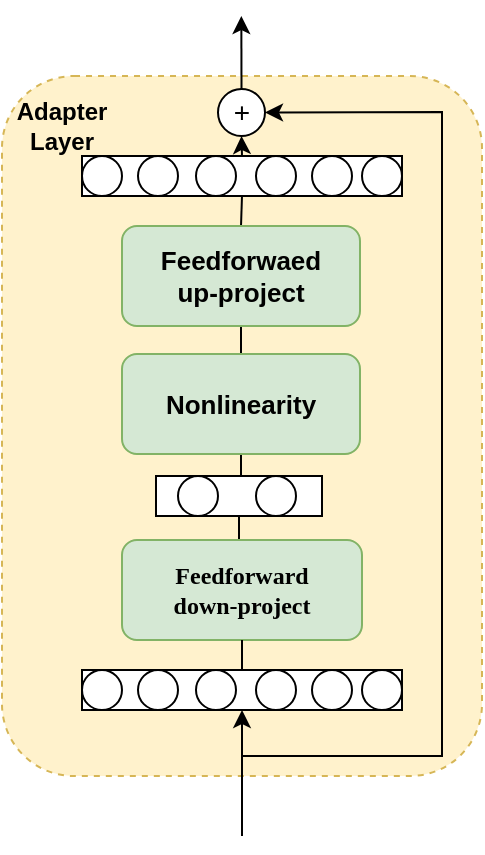 <mxfile version="22.1.16" type="device">
  <diagram name="第 1 页" id="fUoMI_J6vjIv7TloS-qs">
    <mxGraphModel dx="925" dy="518" grid="1" gridSize="10" guides="1" tooltips="1" connect="1" arrows="1" fold="1" page="1" pageScale="1" pageWidth="3300" pageHeight="4681" math="0" shadow="0">
      <root>
        <mxCell id="0" />
        <mxCell id="1" parent="0" />
        <mxCell id="p-jfukO-ZT95A-_HgiDq-1" value="" style="rounded=1;whiteSpace=wrap;html=1;dashed=1;fillColor=#fff2cc;strokeColor=#d6b656;" parent="1" vertex="1">
          <mxGeometry x="110" y="100" width="240" height="350" as="geometry" />
        </mxCell>
        <mxCell id="p-jfukO-ZT95A-_HgiDq-34" style="edgeStyle=orthogonalEdgeStyle;rounded=0;orthogonalLoop=1;jettySize=auto;html=1;exitX=0.5;exitY=0;exitDx=0;exitDy=0;entryX=0.5;entryY=1;entryDx=0;entryDy=0;endArrow=none;endFill=0;" parent="1" source="p-jfukO-ZT95A-_HgiDq-12" target="p-jfukO-ZT95A-_HgiDq-15" edge="1">
          <mxGeometry relative="1" as="geometry" />
        </mxCell>
        <mxCell id="p-jfukO-ZT95A-_HgiDq-12" value="&lt;b&gt;&lt;font face=&quot;Tahoma&quot;&gt;Feedforward&lt;br&gt;down-project&lt;/font&gt;&lt;/b&gt;" style="rounded=1;whiteSpace=wrap;html=1;fillColor=#d5e8d4;strokeColor=#82b366;" parent="1" vertex="1">
          <mxGeometry x="170" y="332" width="120" height="50" as="geometry" />
        </mxCell>
        <mxCell id="p-jfukO-ZT95A-_HgiDq-38" style="edgeStyle=orthogonalEdgeStyle;rounded=0;orthogonalLoop=1;jettySize=auto;html=1;exitX=0.5;exitY=0;exitDx=0;exitDy=0;entryX=0.5;entryY=1;entryDx=0;entryDy=0;endArrow=none;endFill=0;" parent="1" source="p-jfukO-ZT95A-_HgiDq-15" target="p-jfukO-ZT95A-_HgiDq-18" edge="1">
          <mxGeometry relative="1" as="geometry" />
        </mxCell>
        <mxCell id="p-jfukO-ZT95A-_HgiDq-15" value="" style="rounded=0;whiteSpace=wrap;html=1;" parent="1" vertex="1">
          <mxGeometry x="187" y="300" width="83" height="20" as="geometry" />
        </mxCell>
        <mxCell id="p-jfukO-ZT95A-_HgiDq-16" value="" style="ellipse;whiteSpace=wrap;html=1;aspect=fixed;" parent="1" vertex="1">
          <mxGeometry x="198" y="300" width="20" height="20" as="geometry" />
        </mxCell>
        <mxCell id="p-jfukO-ZT95A-_HgiDq-17" value="" style="ellipse;whiteSpace=wrap;html=1;aspect=fixed;" parent="1" vertex="1">
          <mxGeometry x="237" y="300" width="20" height="20" as="geometry" />
        </mxCell>
        <mxCell id="p-jfukO-ZT95A-_HgiDq-37" style="edgeStyle=orthogonalEdgeStyle;rounded=0;orthogonalLoop=1;jettySize=auto;html=1;exitX=0.5;exitY=0;exitDx=0;exitDy=0;entryX=0.5;entryY=1;entryDx=0;entryDy=0;endArrow=none;endFill=0;" parent="1" source="p-jfukO-ZT95A-_HgiDq-18" target="p-jfukO-ZT95A-_HgiDq-19" edge="1">
          <mxGeometry relative="1" as="geometry" />
        </mxCell>
        <mxCell id="p-jfukO-ZT95A-_HgiDq-18" value="&lt;b&gt;&lt;font style=&quot;font-size: 13px;&quot;&gt;Nonlinearity&lt;/font&gt;&lt;/b&gt;" style="rounded=1;whiteSpace=wrap;html=1;fillColor=#d5e8d4;strokeColor=#82b366;" parent="1" vertex="1">
          <mxGeometry x="170" y="239" width="119" height="50" as="geometry" />
        </mxCell>
        <mxCell id="p-jfukO-ZT95A-_HgiDq-39" style="edgeStyle=orthogonalEdgeStyle;rounded=0;orthogonalLoop=1;jettySize=auto;html=1;exitX=0.5;exitY=0;exitDx=0;exitDy=0;entryX=0.5;entryY=1;entryDx=0;entryDy=0;endArrow=none;endFill=0;" parent="1" source="p-jfukO-ZT95A-_HgiDq-19" target="p-jfukO-ZT95A-_HgiDq-20" edge="1">
          <mxGeometry relative="1" as="geometry" />
        </mxCell>
        <mxCell id="p-jfukO-ZT95A-_HgiDq-19" value="&lt;b&gt;&lt;font style=&quot;font-size: 13px;&quot;&gt;Feedforwaed&lt;br&gt;up-project&lt;br&gt;&lt;/font&gt;&lt;/b&gt;" style="rounded=1;whiteSpace=wrap;html=1;fillColor=#d5e8d4;strokeColor=#82b366;" parent="1" vertex="1">
          <mxGeometry x="170" y="175" width="119" height="50" as="geometry" />
        </mxCell>
        <mxCell id="p-jfukO-ZT95A-_HgiDq-27" value="" style="group" parent="1" vertex="1" connectable="0">
          <mxGeometry x="150" y="140" width="160" height="20" as="geometry" />
        </mxCell>
        <mxCell id="p-jfukO-ZT95A-_HgiDq-20" value="" style="rounded=0;whiteSpace=wrap;html=1;" parent="p-jfukO-ZT95A-_HgiDq-27" vertex="1">
          <mxGeometry width="160" height="20" as="geometry" />
        </mxCell>
        <mxCell id="p-jfukO-ZT95A-_HgiDq-21" value="" style="ellipse;whiteSpace=wrap;html=1;aspect=fixed;" parent="p-jfukO-ZT95A-_HgiDq-27" vertex="1">
          <mxGeometry width="20" height="20" as="geometry" />
        </mxCell>
        <mxCell id="p-jfukO-ZT95A-_HgiDq-22" value="" style="ellipse;whiteSpace=wrap;html=1;aspect=fixed;" parent="p-jfukO-ZT95A-_HgiDq-27" vertex="1">
          <mxGeometry x="28" width="20" height="20" as="geometry" />
        </mxCell>
        <mxCell id="p-jfukO-ZT95A-_HgiDq-23" value="" style="ellipse;whiteSpace=wrap;html=1;aspect=fixed;" parent="p-jfukO-ZT95A-_HgiDq-27" vertex="1">
          <mxGeometry x="57" width="20" height="20" as="geometry" />
        </mxCell>
        <mxCell id="p-jfukO-ZT95A-_HgiDq-24" value="" style="ellipse;whiteSpace=wrap;html=1;aspect=fixed;" parent="p-jfukO-ZT95A-_HgiDq-27" vertex="1">
          <mxGeometry x="87" width="20" height="20" as="geometry" />
        </mxCell>
        <mxCell id="p-jfukO-ZT95A-_HgiDq-25" value="" style="ellipse;whiteSpace=wrap;html=1;aspect=fixed;" parent="p-jfukO-ZT95A-_HgiDq-27" vertex="1">
          <mxGeometry x="115" width="20" height="20" as="geometry" />
        </mxCell>
        <mxCell id="p-jfukO-ZT95A-_HgiDq-26" value="" style="ellipse;whiteSpace=wrap;html=1;aspect=fixed;" parent="p-jfukO-ZT95A-_HgiDq-27" vertex="1">
          <mxGeometry x="140" width="20" height="20" as="geometry" />
        </mxCell>
        <mxCell id="p-jfukO-ZT95A-_HgiDq-28" value="" style="group" parent="1" vertex="1" connectable="0">
          <mxGeometry x="150" y="397" width="160" height="20" as="geometry" />
        </mxCell>
        <mxCell id="p-jfukO-ZT95A-_HgiDq-3" value="" style="rounded=0;whiteSpace=wrap;html=1;" parent="p-jfukO-ZT95A-_HgiDq-28" vertex="1">
          <mxGeometry width="160" height="20" as="geometry" />
        </mxCell>
        <mxCell id="p-jfukO-ZT95A-_HgiDq-4" value="" style="ellipse;whiteSpace=wrap;html=1;aspect=fixed;" parent="p-jfukO-ZT95A-_HgiDq-28" vertex="1">
          <mxGeometry width="20" height="20" as="geometry" />
        </mxCell>
        <mxCell id="p-jfukO-ZT95A-_HgiDq-5" value="" style="ellipse;whiteSpace=wrap;html=1;aspect=fixed;" parent="p-jfukO-ZT95A-_HgiDq-28" vertex="1">
          <mxGeometry x="28" width="20" height="20" as="geometry" />
        </mxCell>
        <mxCell id="p-jfukO-ZT95A-_HgiDq-6" value="" style="ellipse;whiteSpace=wrap;html=1;aspect=fixed;" parent="p-jfukO-ZT95A-_HgiDq-28" vertex="1">
          <mxGeometry x="57" width="20" height="20" as="geometry" />
        </mxCell>
        <mxCell id="p-jfukO-ZT95A-_HgiDq-7" value="" style="ellipse;whiteSpace=wrap;html=1;aspect=fixed;" parent="p-jfukO-ZT95A-_HgiDq-28" vertex="1">
          <mxGeometry x="87" width="20" height="20" as="geometry" />
        </mxCell>
        <mxCell id="p-jfukO-ZT95A-_HgiDq-8" value="" style="ellipse;whiteSpace=wrap;html=1;aspect=fixed;" parent="p-jfukO-ZT95A-_HgiDq-28" vertex="1">
          <mxGeometry x="115" width="20" height="20" as="geometry" />
        </mxCell>
        <mxCell id="p-jfukO-ZT95A-_HgiDq-11" value="" style="ellipse;whiteSpace=wrap;html=1;aspect=fixed;" parent="p-jfukO-ZT95A-_HgiDq-28" vertex="1">
          <mxGeometry x="140" width="20" height="20" as="geometry" />
        </mxCell>
        <mxCell id="p-jfukO-ZT95A-_HgiDq-29" value="" style="endArrow=classic;html=1;rounded=0;entryX=0.5;entryY=1;entryDx=0;entryDy=0;" parent="1" target="p-jfukO-ZT95A-_HgiDq-3" edge="1">
          <mxGeometry width="50" height="50" relative="1" as="geometry">
            <mxPoint x="230" y="480" as="sourcePoint" />
            <mxPoint x="220" y="510" as="targetPoint" />
          </mxGeometry>
        </mxCell>
        <mxCell id="p-jfukO-ZT95A-_HgiDq-33" style="edgeStyle=orthogonalEdgeStyle;rounded=0;orthogonalLoop=1;jettySize=auto;html=1;exitX=0.5;exitY=0;exitDx=0;exitDy=0;entryX=0.5;entryY=1;entryDx=0;entryDy=0;endArrow=none;endFill=0;" parent="1" source="p-jfukO-ZT95A-_HgiDq-3" target="p-jfukO-ZT95A-_HgiDq-12" edge="1">
          <mxGeometry relative="1" as="geometry" />
        </mxCell>
        <mxCell id="aVy-RC84L18Uy9tMWcwm-3" style="edgeStyle=orthogonalEdgeStyle;rounded=0;orthogonalLoop=1;jettySize=auto;html=1;exitX=0.5;exitY=0;exitDx=0;exitDy=0;" edge="1" parent="1" source="p-jfukO-ZT95A-_HgiDq-40">
          <mxGeometry relative="1" as="geometry">
            <mxPoint x="229.667" y="70" as="targetPoint" />
          </mxGeometry>
        </mxCell>
        <mxCell id="p-jfukO-ZT95A-_HgiDq-40" value="&lt;font style=&quot;font-size: 14px;&quot;&gt;+&lt;/font&gt;" style="ellipse;whiteSpace=wrap;html=1;aspect=fixed;" parent="1" vertex="1">
          <mxGeometry x="218" y="106.5" width="23.5" height="23.5" as="geometry" />
        </mxCell>
        <mxCell id="p-jfukO-ZT95A-_HgiDq-41" value="" style="endArrow=classic;html=1;rounded=0;entryX=1;entryY=0.5;entryDx=0;entryDy=0;" parent="1" target="p-jfukO-ZT95A-_HgiDq-40" edge="1">
          <mxGeometry width="50" height="50" relative="1" as="geometry">
            <mxPoint x="230" y="440" as="sourcePoint" />
            <mxPoint x="420" y="120" as="targetPoint" />
            <Array as="points">
              <mxPoint x="330" y="440" />
              <mxPoint x="330" y="118" />
            </Array>
          </mxGeometry>
        </mxCell>
        <mxCell id="p-jfukO-ZT95A-_HgiDq-42" value="&lt;b&gt;Adapter&lt;br&gt;Layer&lt;/b&gt;" style="text;html=1;strokeColor=none;fillColor=none;align=center;verticalAlign=middle;whiteSpace=wrap;rounded=0;" parent="1" vertex="1">
          <mxGeometry x="110" y="110" width="60" height="30" as="geometry" />
        </mxCell>
        <mxCell id="aVy-RC84L18Uy9tMWcwm-2" style="edgeStyle=orthogonalEdgeStyle;rounded=0;orthogonalLoop=1;jettySize=auto;html=1;exitX=0.5;exitY=0;exitDx=0;exitDy=0;entryX=0.5;entryY=1;entryDx=0;entryDy=0;" edge="1" parent="1" source="p-jfukO-ZT95A-_HgiDq-20" target="p-jfukO-ZT95A-_HgiDq-40">
          <mxGeometry relative="1" as="geometry" />
        </mxCell>
      </root>
    </mxGraphModel>
  </diagram>
</mxfile>
